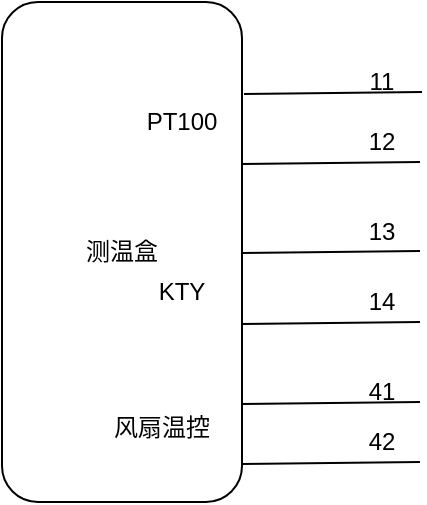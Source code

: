 <mxfile version="12.2.9" type="github" pages="1"><diagram id="1SJtpl7imAzz62Zhkhw1" name="Page-1"><mxGraphModel dx="1422" dy="791" grid="1" gridSize="10" guides="1" tooltips="1" connect="1" arrows="1" fold="1" page="1" pageScale="1" pageWidth="827" pageHeight="1169" math="0" shadow="0"><root><mxCell id="0"/><mxCell id="1" parent="0"/><mxCell id="kWX6cQkRgFP0hQEqi8io-1" value="测温盒" style="rounded=1;whiteSpace=wrap;html=1;" vertex="1" parent="1"><mxGeometry x="130" y="240" width="120" height="250" as="geometry"/></mxCell><mxCell id="kWX6cQkRgFP0hQEqi8io-3" value="" style="endArrow=none;html=1;entryX=1.008;entryY=0.184;entryDx=0;entryDy=0;entryPerimeter=0;" edge="1" parent="1" target="kWX6cQkRgFP0hQEqi8io-1"><mxGeometry width="50" height="50" relative="1" as="geometry"><mxPoint x="340" y="285" as="sourcePoint"/><mxPoint x="180" y="410" as="targetPoint"/></mxGeometry></mxCell><mxCell id="kWX6cQkRgFP0hQEqi8io-4" value="" style="endArrow=none;html=1;entryX=1.008;entryY=0.184;entryDx=0;entryDy=0;entryPerimeter=0;" edge="1" parent="1"><mxGeometry width="50" height="50" relative="1" as="geometry"><mxPoint x="339" y="320" as="sourcePoint"/><mxPoint x="249.96" y="321" as="targetPoint"/></mxGeometry></mxCell><mxCell id="kWX6cQkRgFP0hQEqi8io-5" value="" style="endArrow=none;html=1;entryX=1.008;entryY=0.184;entryDx=0;entryDy=0;entryPerimeter=0;" edge="1" parent="1"><mxGeometry width="50" height="50" relative="1" as="geometry"><mxPoint x="339" y="364.5" as="sourcePoint"/><mxPoint x="249.96" y="365.5" as="targetPoint"/></mxGeometry></mxCell><mxCell id="kWX6cQkRgFP0hQEqi8io-6" value="" style="endArrow=none;html=1;entryX=1.008;entryY=0.184;entryDx=0;entryDy=0;entryPerimeter=0;" edge="1" parent="1"><mxGeometry width="50" height="50" relative="1" as="geometry"><mxPoint x="339" y="400" as="sourcePoint"/><mxPoint x="249.96" y="401" as="targetPoint"/></mxGeometry></mxCell><mxCell id="kWX6cQkRgFP0hQEqi8io-7" value="" style="endArrow=none;html=1;entryX=1.008;entryY=0.184;entryDx=0;entryDy=0;entryPerimeter=0;" edge="1" parent="1"><mxGeometry width="50" height="50" relative="1" as="geometry"><mxPoint x="339" y="440" as="sourcePoint"/><mxPoint x="249.96" y="441" as="targetPoint"/></mxGeometry></mxCell><mxCell id="kWX6cQkRgFP0hQEqi8io-8" value="" style="endArrow=none;html=1;entryX=1.008;entryY=0.184;entryDx=0;entryDy=0;entryPerimeter=0;" edge="1" parent="1"><mxGeometry width="50" height="50" relative="1" as="geometry"><mxPoint x="339" y="470" as="sourcePoint"/><mxPoint x="249.96" y="471" as="targetPoint"/></mxGeometry></mxCell><mxCell id="kWX6cQkRgFP0hQEqi8io-9" value="11" style="text;html=1;strokeColor=none;fillColor=none;align=center;verticalAlign=middle;whiteSpace=wrap;rounded=0;" vertex="1" parent="1"><mxGeometry x="300" y="270" width="40" height="20" as="geometry"/></mxCell><mxCell id="kWX6cQkRgFP0hQEqi8io-10" value="12" style="text;html=1;strokeColor=none;fillColor=none;align=center;verticalAlign=middle;whiteSpace=wrap;rounded=0;" vertex="1" parent="1"><mxGeometry x="300" y="300" width="40" height="20" as="geometry"/></mxCell><mxCell id="kWX6cQkRgFP0hQEqi8io-11" value="13" style="text;html=1;strokeColor=none;fillColor=none;align=center;verticalAlign=middle;whiteSpace=wrap;rounded=0;" vertex="1" parent="1"><mxGeometry x="300" y="345" width="40" height="20" as="geometry"/></mxCell><mxCell id="kWX6cQkRgFP0hQEqi8io-12" value="41" style="text;html=1;strokeColor=none;fillColor=none;align=center;verticalAlign=middle;whiteSpace=wrap;rounded=0;" vertex="1" parent="1"><mxGeometry x="300" y="420" width="40" height="30" as="geometry"/></mxCell><mxCell id="kWX6cQkRgFP0hQEqi8io-13" value="14" style="text;html=1;strokeColor=none;fillColor=none;align=center;verticalAlign=middle;whiteSpace=wrap;rounded=0;" vertex="1" parent="1"><mxGeometry x="300" y="380" width="40" height="20" as="geometry"/></mxCell><mxCell id="kWX6cQkRgFP0hQEqi8io-14" value="42" style="text;html=1;strokeColor=none;fillColor=none;align=center;verticalAlign=middle;whiteSpace=wrap;rounded=0;" vertex="1" parent="1"><mxGeometry x="300" y="450" width="40" height="20" as="geometry"/></mxCell><mxCell id="kWX6cQkRgFP0hQEqi8io-24" value="&lt;div&gt;PT100&lt;/div&gt;" style="text;html=1;strokeColor=none;fillColor=none;align=center;verticalAlign=middle;whiteSpace=wrap;rounded=0;" vertex="1" parent="1"><mxGeometry x="200" y="290" width="40" height="20" as="geometry"/></mxCell><mxCell id="kWX6cQkRgFP0hQEqi8io-25" value="KTY" style="text;html=1;strokeColor=none;fillColor=none;align=center;verticalAlign=middle;whiteSpace=wrap;rounded=0;" vertex="1" parent="1"><mxGeometry x="200" y="370" width="40" height="30" as="geometry"/></mxCell><mxCell id="kWX6cQkRgFP0hQEqi8io-26" value="&lt;div&gt;风扇温控&lt;/div&gt;&lt;div&gt;&lt;br&gt;&lt;/div&gt;" style="text;html=1;strokeColor=none;fillColor=none;align=center;verticalAlign=middle;whiteSpace=wrap;rounded=0;" vertex="1" parent="1"><mxGeometry x="180" y="450" width="60" height="20" as="geometry"/></mxCell></root></mxGraphModel></diagram></mxfile>